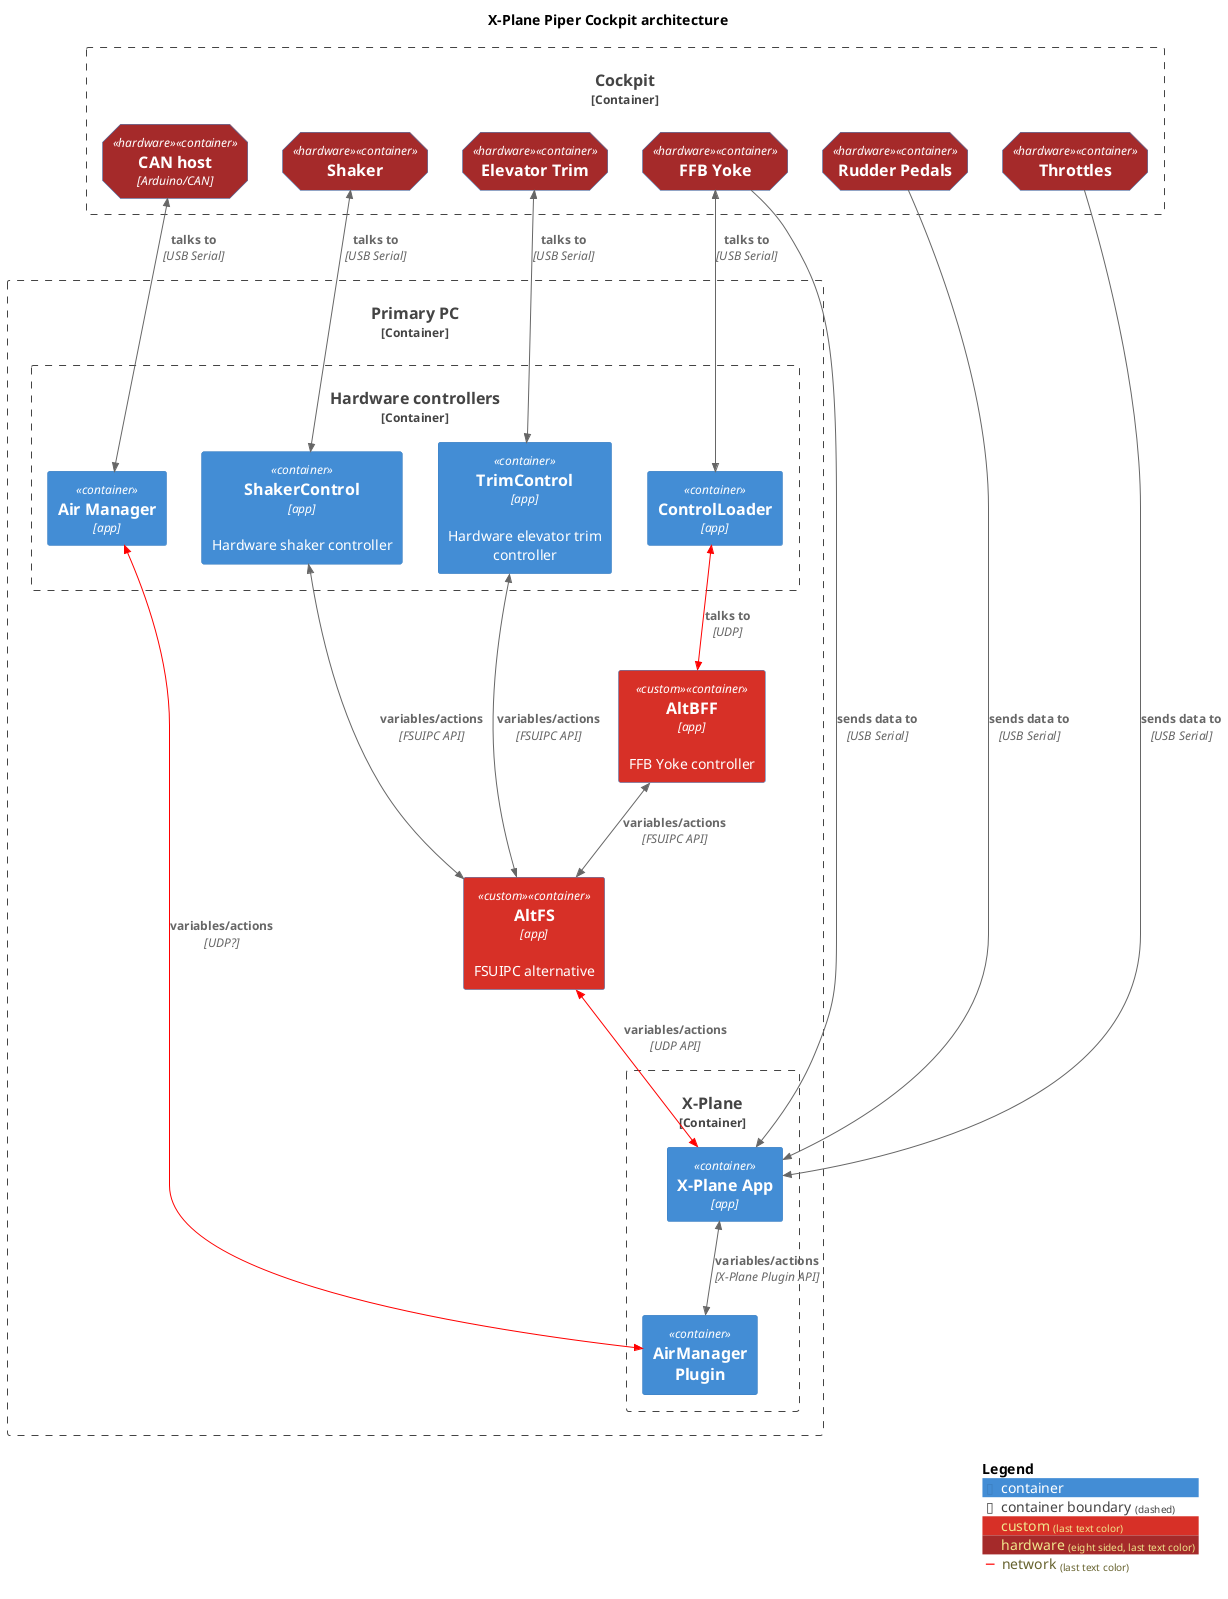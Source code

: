 @startuml
!include <C4/C4_Container>
!include <C4/C4_Deployment>

title X-Plane Piper Cockpit architecture

AddElementTag("custom", $bgColor="#d73027")
AddElementTag("hardware", $bgColor="brown", $shape=EightSidedShape())
AddRelTag("network", $lineColor="red")

Container_Boundary(pc, "Primary PC") {

Container_Boundary(xplane, "X-Plane"){
    Container(xplaneApp, "X-Plane App", $techn="app")
    Container(airManagerPlugin, "AirManager\nPlugin")

    BiRel_D(xplaneApp, airManagerPlugin, "variables/actions", $techn="X-Plane Plugin API")

}

Container(altFS, "AltFS", $techn="app", $descr="FSUIPC alternative", $tags="custom")
BiRel(altFS, xplaneApp, "variables/actions", $techn="UDP API", $tags="network")

Container(altBFF, "AltBFF", $techn="app", $descr="FFB Yoke controller", $tags="custom")
BiRel(altBFF, altFS, "variables/actions", $techn="FSUIPC API")

Container_Boundary(controllers, "Hardware controllers"){
    Container(controlLoader, "ControlLoader", $techn="app")
    BiRel(controlLoader, altBFF, "talks to", $techn="UDP", $tags="network")

    Container(trimControl, "TrimControl", $techn="app", $descr="Hardware elevator trim controller")
    BiRel(trimControl, altFS, "variables/actions", $techn="FSUIPC API")

    Container(shakerControl, "ShakerControl", $techn="app", $descr="Hardware shaker controller")
    BiRel(shakerControl, altFS, "variables/actions", $techn="FSUIPC API")

    Container(airManager, "Air Manager", $techn="app")
    BiRel(airManager, airManagerPlugin, "variables/actions", $techn="UDP?", $tags="network")

}


}


Container_Boundary(cockpit, "Cockpit") {
    Container(ffbYoke, "FFB Yoke", $tags="hardware")
    BiRel(ffbYoke, controlLoader, "talks to", $techn="USB Serial")
    Rel(ffbYoke, xplaneApp, "sends data to", $techn="USB Serial")

    Container(elTrim, "Elevator Trim", $tags="hardware")
    BiRel(elTrim, trimControl, "talks to", $techn="USB Serial")

    Container(canHost, "CAN host", $techn="Arduino/CAN", $tags="hardware")
    BiRel(airManager, canHost, "talks to", $techn="USB Serial")

    Container(shaker, "Shaker", $tags="hardware")
    BiRel(shaker, shakerControl, "talks to", $techn="USB Serial")

    Container(throttles, "Throttles", $tags="hardware")
    Rel(throttles, xplaneApp, "sends data to", $techn="USB Serial")

    Container(rudderPedals, "Rudder Pedals", $tags="hardware")
    Rel(rudderPedals, xplaneApp, "sends data to", $techn="USB Serial")
}

SHOW_LEGEND(false)

@enduml
